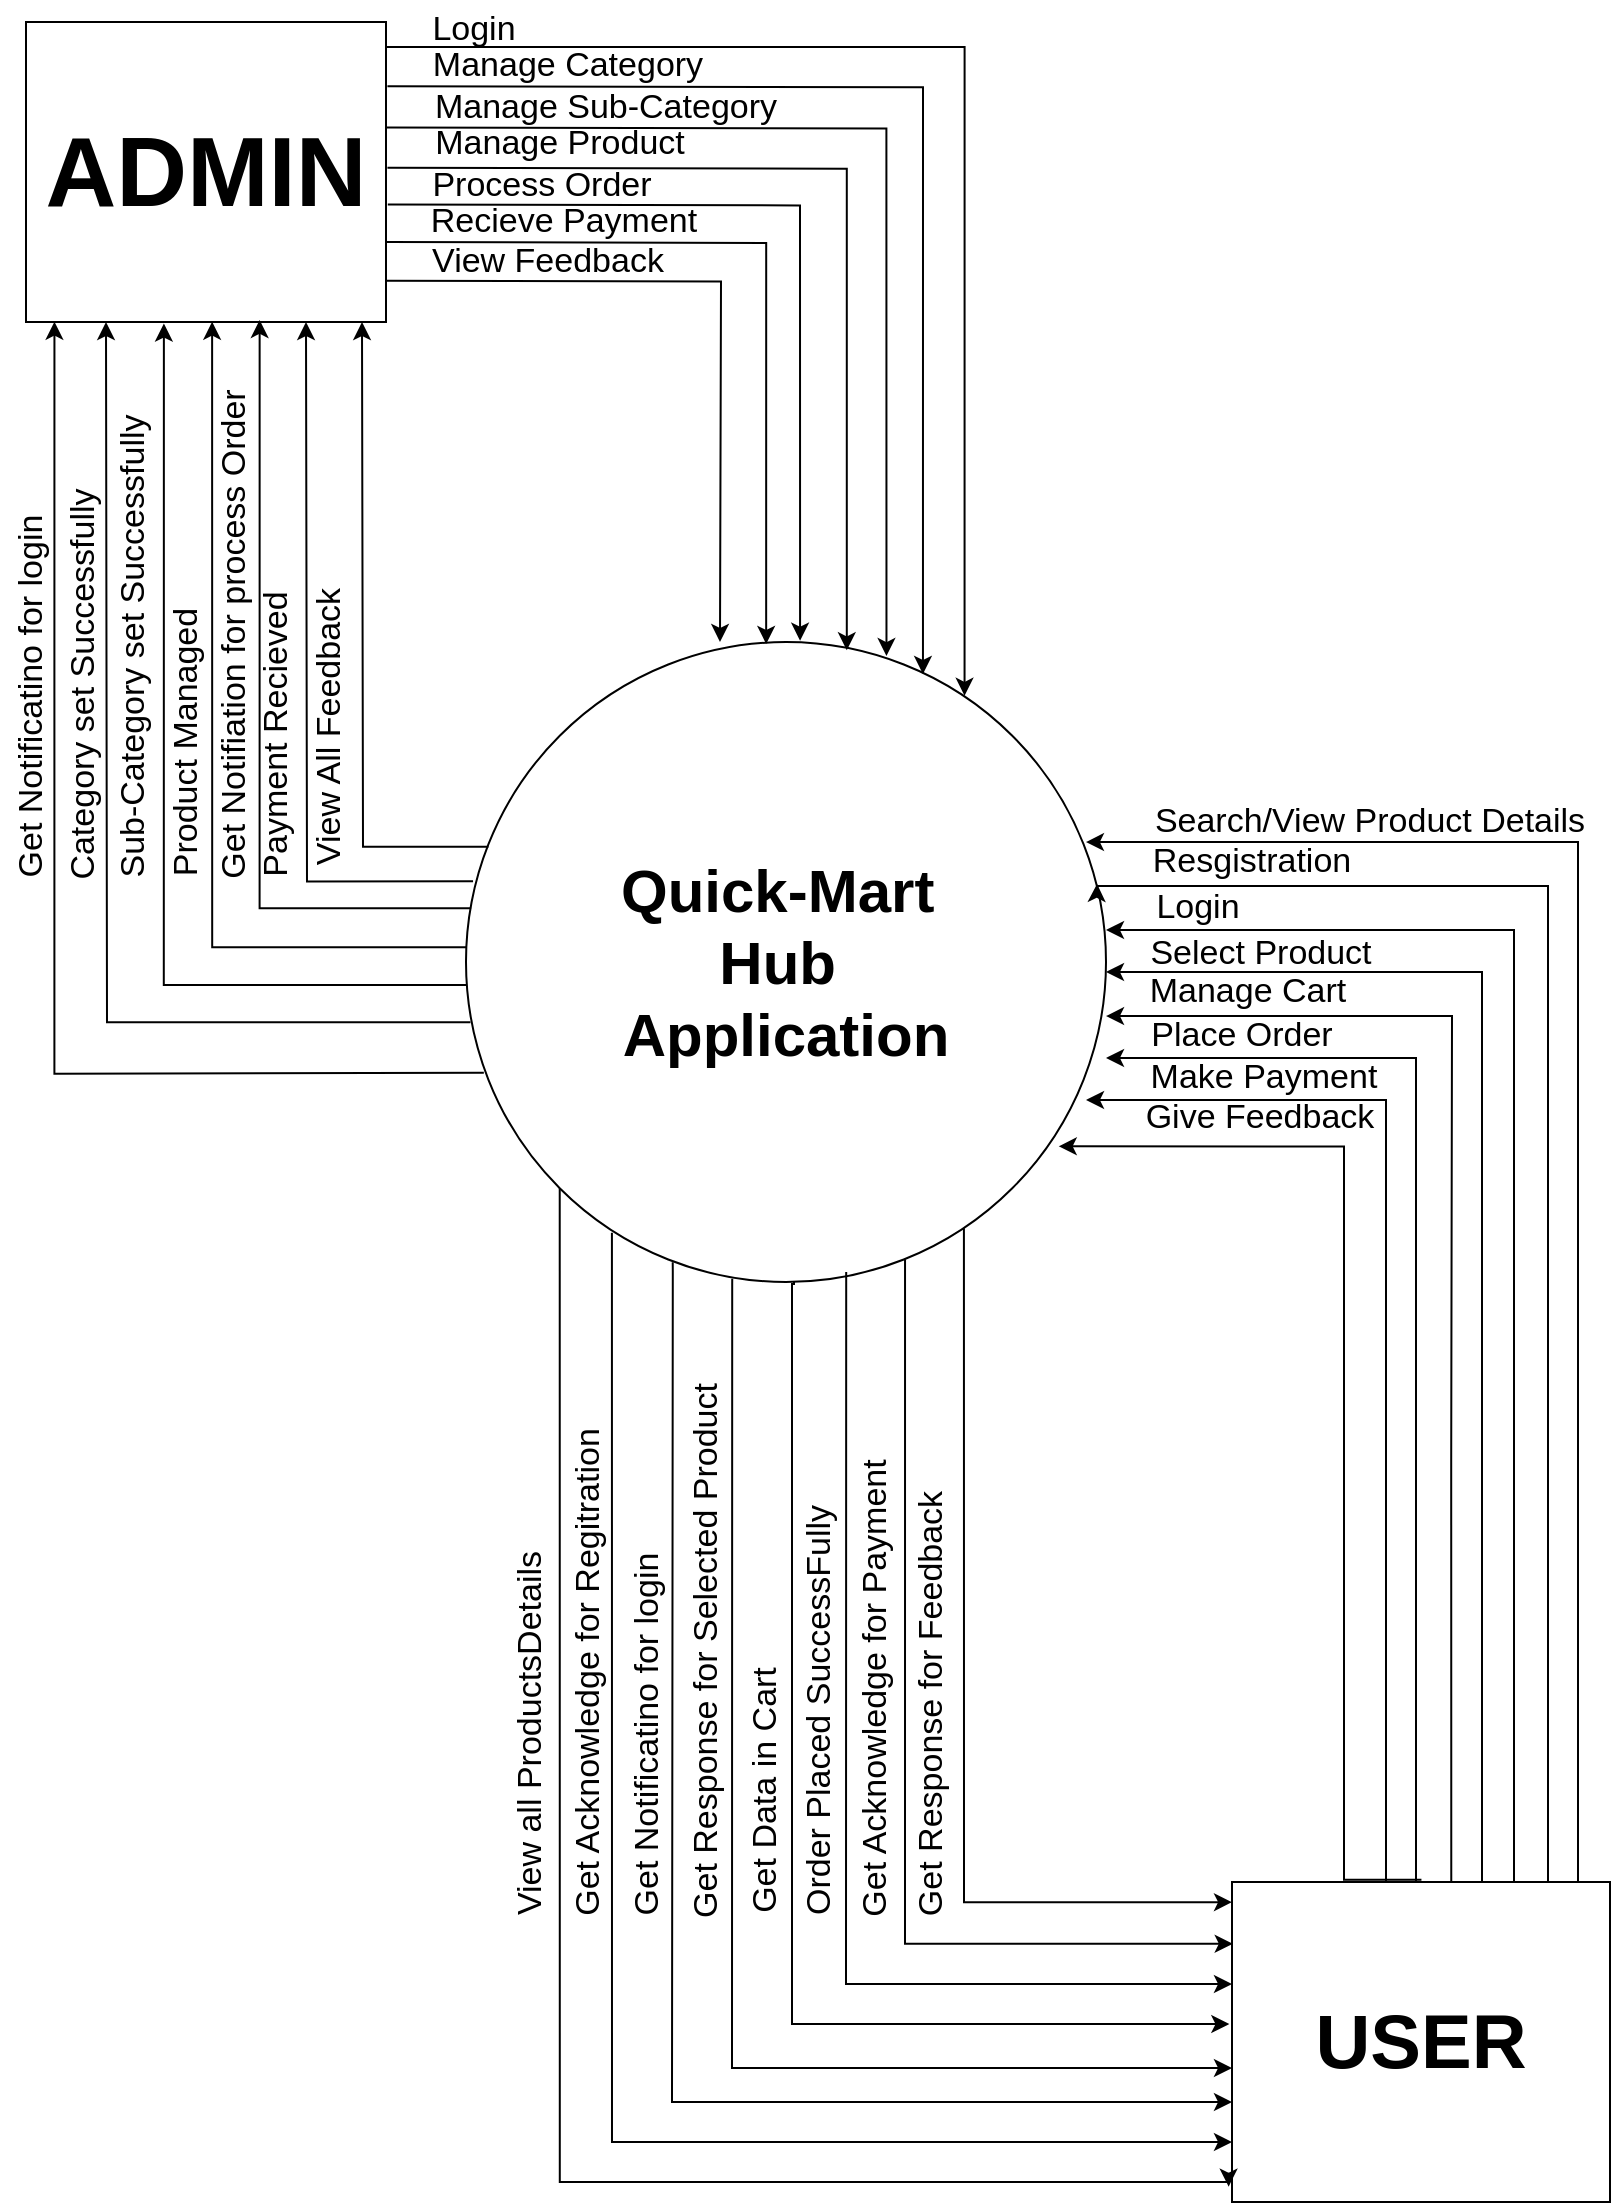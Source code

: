 <mxfile version="24.4.8" type="device" pages="3">
  <diagram id="5IcuaKwG1cWEZDDl9A19" name="Context Level - 0">
    <mxGraphModel dx="2647" dy="1703" grid="1" gridSize="10" guides="1" tooltips="1" connect="1" arrows="1" fold="1" page="1" pageScale="1" pageWidth="827" pageHeight="1169" math="0" shadow="0">
      <root>
        <mxCell id="0" />
        <mxCell id="1" parent="0" />
        <mxCell id="I_Ibe2-G3odTV8lATl83-1" value="&lt;b&gt;&lt;font style=&quot;font-size: 30px;&quot;&gt;Quick-Mart&amp;nbsp;&lt;/font&gt;&lt;/b&gt;&lt;div&gt;&lt;b&gt;&lt;font style=&quot;font-size: 30px;&quot;&gt;Hub&amp;nbsp;&lt;/font&gt;&lt;/b&gt;&lt;/div&gt;&lt;div&gt;&lt;b&gt;&lt;font style=&quot;font-size: 30px;&quot;&gt;Application&lt;/font&gt;&lt;/b&gt;&lt;/div&gt;" style="ellipse;whiteSpace=wrap;html=1;aspect=fixed;" vertex="1" parent="1">
          <mxGeometry x="244" y="352" width="320" height="320" as="geometry" />
        </mxCell>
        <mxCell id="I_Ibe2-G3odTV8lATl83-2" value="&lt;b&gt;&lt;font style=&quot;font-size: 49px;&quot;&gt;ADMIN&lt;/font&gt;&lt;/b&gt;" style="rounded=0;whiteSpace=wrap;html=1;" vertex="1" parent="1">
          <mxGeometry x="24" y="42" width="180" height="150" as="geometry" />
        </mxCell>
        <mxCell id="I_Ibe2-G3odTV8lATl83-6" value="&lt;font style=&quot;font-size: 17px;&quot;&gt;Login&lt;/font&gt;" style="text;html=1;align=center;verticalAlign=middle;whiteSpace=wrap;rounded=0;fontSize=17;" vertex="1" parent="1">
          <mxGeometry x="218" y="31" width="60" height="30" as="geometry" />
        </mxCell>
        <mxCell id="I_Ibe2-G3odTV8lATl83-7" value="&lt;span style=&quot;font-size: 17px;&quot;&gt;Manage Category&lt;/span&gt;" style="text;html=1;align=center;verticalAlign=middle;whiteSpace=wrap;rounded=0;fontSize=17;" vertex="1" parent="1">
          <mxGeometry x="210" y="49" width="170" height="30" as="geometry" />
        </mxCell>
        <mxCell id="I_Ibe2-G3odTV8lATl83-74" value="" style="endArrow=classic;html=1;rounded=0;edgeStyle=orthogonalEdgeStyle;entryX=0.002;entryY=0.193;entryDx=0;entryDy=0;entryPerimeter=0;exitX=0.686;exitY=0.965;exitDx=0;exitDy=0;exitPerimeter=0;" edge="1" parent="1" source="I_Ibe2-G3odTV8lATl83-1" target="I_Ibe2-G3odTV8lATl83-3">
          <mxGeometry width="50" height="50" relative="1" as="geometry">
            <mxPoint x="463.04" y="656.36" as="sourcePoint" />
            <mxPoint x="615" y="1004" as="targetPoint" />
            <Array as="points">
              <mxPoint x="464" y="1003" />
            </Array>
          </mxGeometry>
        </mxCell>
        <mxCell id="I_Ibe2-G3odTV8lATl83-8" value="&lt;span style=&quot;font-size: 17px;&quot;&gt;Process Order&lt;/span&gt;" style="text;html=1;align=center;verticalAlign=middle;whiteSpace=wrap;rounded=0;fontSize=17;" vertex="1" parent="1">
          <mxGeometry x="207" y="109" width="150" height="30" as="geometry" />
        </mxCell>
        <mxCell id="I_Ibe2-G3odTV8lATl83-9" value="&lt;span style=&quot;font-size: 17px;&quot;&gt;Recieve Payment&lt;/span&gt;" style="text;html=1;align=center;verticalAlign=middle;whiteSpace=wrap;rounded=0;fontSize=17;" vertex="1" parent="1">
          <mxGeometry x="208" y="127" width="170" height="30" as="geometry" />
        </mxCell>
        <mxCell id="I_Ibe2-G3odTV8lATl83-10" value="&lt;span style=&quot;font-size: 17px;&quot;&gt;View Feedb&lt;/span&gt;&lt;span style=&quot;font-size: 17px; background-color: initial;&quot;&gt;ack&lt;/span&gt;" style="text;html=1;align=center;verticalAlign=middle;whiteSpace=wrap;rounded=0;fontSize=17;" vertex="1" parent="1">
          <mxGeometry x="202" y="147" width="166" height="30" as="geometry" />
        </mxCell>
        <mxCell id="I_Ibe2-G3odTV8lATl83-11" value="&lt;span style=&quot;font-size: 17px;&quot;&gt;Manage Sub-Category&lt;/span&gt;" style="text;html=1;align=center;verticalAlign=middle;whiteSpace=wrap;rounded=0;fontSize=17;" vertex="1" parent="1">
          <mxGeometry x="219" y="70" width="190" height="30" as="geometry" />
        </mxCell>
        <mxCell id="I_Ibe2-G3odTV8lATl83-14" value="" style="endArrow=classic;html=1;rounded=0;exitX=1.004;exitY=0.054;exitDx=0;exitDy=0;exitPerimeter=0;entryX=0.714;entryY=0.05;entryDx=0;entryDy=0;entryPerimeter=0;fontStyle=1;edgeStyle=orthogonalEdgeStyle;" edge="1" parent="1" target="I_Ibe2-G3odTV8lATl83-1">
          <mxGeometry width="50" height="50" relative="1" as="geometry">
            <mxPoint x="204.72" y="74.1" as="sourcePoint" />
            <mxPoint x="472.8" y="391.68" as="targetPoint" />
          </mxGeometry>
        </mxCell>
        <mxCell id="I_Ibe2-G3odTV8lATl83-15" value="" style="endArrow=classic;html=1;rounded=0;fontStyle=1;edgeStyle=orthogonalEdgeStyle;exitX=0.999;exitY=0.171;exitDx=0;exitDy=0;exitPerimeter=0;entryX=0.657;entryY=0.022;entryDx=0;entryDy=0;entryPerimeter=0;" edge="1" parent="1" target="I_Ibe2-G3odTV8lATl83-1">
          <mxGeometry width="50" height="50" relative="1" as="geometry">
            <mxPoint x="203.82" y="94.78" as="sourcePoint" />
            <mxPoint x="454.88" y="400.32" as="targetPoint" />
          </mxGeometry>
        </mxCell>
        <mxCell id="I_Ibe2-G3odTV8lATl83-16" value="" style="endArrow=classic;html=1;rounded=0;fontStyle=1;edgeStyle=orthogonalEdgeStyle;exitX=1.004;exitY=0.277;exitDx=0;exitDy=0;exitPerimeter=0;entryX=0.595;entryY=0.013;entryDx=0;entryDy=0;entryPerimeter=0;" edge="1" parent="1" target="I_Ibe2-G3odTV8lATl83-1">
          <mxGeometry width="50" height="50" relative="1" as="geometry">
            <mxPoint x="204.72" y="114.86" as="sourcePoint" />
            <mxPoint x="434" y="391" as="targetPoint" />
          </mxGeometry>
        </mxCell>
        <mxCell id="I_Ibe2-G3odTV8lATl83-17" value="" style="endArrow=classic;html=1;rounded=0;fontStyle=1;edgeStyle=orthogonalEdgeStyle;exitX=1.005;exitY=0.428;exitDx=0;exitDy=0;exitPerimeter=0;entryX=0.522;entryY=-0.002;entryDx=0;entryDy=0;entryPerimeter=0;" edge="1" parent="1" target="I_Ibe2-G3odTV8lATl83-1">
          <mxGeometry width="50" height="50" relative="1" as="geometry">
            <mxPoint x="204.9" y="133.2" as="sourcePoint" />
            <mxPoint x="411.04" y="379" as="targetPoint" />
          </mxGeometry>
        </mxCell>
        <mxCell id="I_Ibe2-G3odTV8lATl83-18" value="" style="endArrow=classic;html=1;rounded=0;fontStyle=1;edgeStyle=orthogonalEdgeStyle;entryX=0.469;entryY=0.003;entryDx=0;entryDy=0;entryPerimeter=0;" edge="1" parent="1" target="I_Ibe2-G3odTV8lATl83-1">
          <mxGeometry width="50" height="50" relative="1" as="geometry">
            <mxPoint x="204" y="152" as="sourcePoint" />
            <mxPoint x="394" y="387" as="targetPoint" />
          </mxGeometry>
        </mxCell>
        <mxCell id="I_Ibe2-G3odTV8lATl83-19" value="" style="endArrow=classic;html=1;rounded=0;fontStyle=1;edgeStyle=orthogonalEdgeStyle;exitX=0.999;exitY=0.674;exitDx=0;exitDy=0;exitPerimeter=0;" edge="1" parent="1">
          <mxGeometry width="50" height="50" relative="1" as="geometry">
            <mxPoint x="203.82" y="171.32" as="sourcePoint" />
            <mxPoint x="371" y="352" as="targetPoint" />
          </mxGeometry>
        </mxCell>
        <mxCell id="I_Ibe2-G3odTV8lATl83-23" value="Manage Product" style="text;html=1;align=center;verticalAlign=middle;whiteSpace=wrap;rounded=0;fontSize=17;" vertex="1" parent="1">
          <mxGeometry x="196" y="88" width="190" height="30" as="geometry" />
        </mxCell>
        <mxCell id="I_Ibe2-G3odTV8lATl83-24" value="" style="endArrow=classic;html=1;rounded=0;exitX=0.999;exitY=0.083;exitDx=0;exitDy=0;exitPerimeter=0;fontStyle=1;edgeStyle=orthogonalEdgeStyle;entryX=0.779;entryY=0.084;entryDx=0;entryDy=0;entryPerimeter=0;" edge="1" parent="1" source="I_Ibe2-G3odTV8lATl83-2" target="I_Ibe2-G3odTV8lATl83-1">
          <mxGeometry width="50" height="50" relative="1" as="geometry">
            <mxPoint x="215.72" y="54.45" as="sourcePoint" />
            <mxPoint x="494" y="372" as="targetPoint" />
          </mxGeometry>
        </mxCell>
        <mxCell id="I_Ibe2-G3odTV8lATl83-31" value="" style="endArrow=classic;html=1;rounded=0;fontStyle=1;edgeStyle=orthogonalEdgeStyle;entryX=0.079;entryY=0.999;entryDx=0;entryDy=0;entryPerimeter=0;exitX=0.031;exitY=0.698;exitDx=0;exitDy=0;exitPerimeter=0;" edge="1" parent="1" target="I_Ibe2-G3odTV8lATl83-2">
          <mxGeometry width="50" height="50" relative="1" as="geometry">
            <mxPoint x="252.92" y="567.36" as="sourcePoint" />
            <mxPoint x="38.48" y="185.2" as="targetPoint" />
          </mxGeometry>
        </mxCell>
        <mxCell id="I_Ibe2-G3odTV8lATl83-33" value="" style="endArrow=classic;html=1;rounded=0;fontStyle=1;edgeStyle=orthogonalEdgeStyle;exitX=0.007;exitY=0.594;exitDx=0;exitDy=0;exitPerimeter=0;" edge="1" parent="1" source="I_Ibe2-G3odTV8lATl83-1">
          <mxGeometry width="50" height="50" relative="1" as="geometry">
            <mxPoint x="280" y="542" as="sourcePoint" />
            <mxPoint x="64" y="192" as="targetPoint" />
          </mxGeometry>
        </mxCell>
        <mxCell id="I_Ibe2-G3odTV8lATl83-34" value="" style="endArrow=classic;html=1;rounded=0;fontStyle=1;edgeStyle=orthogonalEdgeStyle;entryX=0.649;entryY=0.993;entryDx=0;entryDy=0;entryPerimeter=0;exitX=0.008;exitY=0.416;exitDx=0;exitDy=0;exitPerimeter=0;" edge="1" parent="1" source="I_Ibe2-G3odTV8lATl83-1" target="I_Ibe2-G3odTV8lATl83-2">
          <mxGeometry width="50" height="50" relative="1" as="geometry">
            <mxPoint x="355" y="484" as="sourcePoint" />
            <mxPoint x="140" y="102" as="targetPoint" />
          </mxGeometry>
        </mxCell>
        <mxCell id="I_Ibe2-G3odTV8lATl83-35" value="" style="endArrow=classic;html=1;rounded=0;fontStyle=1;edgeStyle=orthogonalEdgeStyle;exitX=0.011;exitY=0.374;exitDx=0;exitDy=0;exitPerimeter=0;" edge="1" parent="1" source="I_Ibe2-G3odTV8lATl83-1">
          <mxGeometry width="50" height="50" relative="1" as="geometry">
            <mxPoint x="244" y="472" as="sourcePoint" />
            <mxPoint x="164" y="192" as="targetPoint" />
          </mxGeometry>
        </mxCell>
        <mxCell id="I_Ibe2-G3odTV8lATl83-36" value="" style="endArrow=classic;html=1;rounded=0;fontStyle=1;edgeStyle=orthogonalEdgeStyle;exitX=0.035;exitY=0.32;exitDx=0;exitDy=0;exitPerimeter=0;" edge="1" parent="1" source="I_Ibe2-G3odTV8lATl83-1">
          <mxGeometry width="50" height="50" relative="1" as="geometry">
            <mxPoint x="407" y="454" as="sourcePoint" />
            <mxPoint x="192" y="192" as="targetPoint" />
          </mxGeometry>
        </mxCell>
        <mxCell id="I_Ibe2-G3odTV8lATl83-37" value="" style="endArrow=classic;html=1;rounded=0;fontStyle=1;edgeStyle=orthogonalEdgeStyle;entryX=0.517;entryY=0.999;entryDx=0;entryDy=0;entryPerimeter=0;exitX=0;exitY=0.477;exitDx=0;exitDy=0;exitPerimeter=0;" edge="1" parent="1" source="I_Ibe2-G3odTV8lATl83-1" target="I_Ibe2-G3odTV8lATl83-2">
          <mxGeometry width="50" height="50" relative="1" as="geometry">
            <mxPoint x="332" y="504" as="sourcePoint" />
            <mxPoint x="117" y="122" as="targetPoint" />
          </mxGeometry>
        </mxCell>
        <mxCell id="I_Ibe2-G3odTV8lATl83-38" value="" style="endArrow=classic;html=1;rounded=0;fontStyle=1;edgeStyle=orthogonalEdgeStyle;entryX=0.383;entryY=1.005;entryDx=0;entryDy=0;entryPerimeter=0;exitX=0;exitY=0.536;exitDx=0;exitDy=0;exitPerimeter=0;" edge="1" parent="1" source="I_Ibe2-G3odTV8lATl83-1" target="I_Ibe2-G3odTV8lATl83-2">
          <mxGeometry width="50" height="50" relative="1" as="geometry">
            <mxPoint x="307" y="524" as="sourcePoint" />
            <mxPoint x="92" y="142" as="targetPoint" />
          </mxGeometry>
        </mxCell>
        <mxCell id="I_Ibe2-G3odTV8lATl83-39" value="Get Notificatino for login" style="text;html=1;align=center;verticalAlign=middle;whiteSpace=wrap;rounded=0;fontSize=17;rotation=-90;" vertex="1" parent="1">
          <mxGeometry x="-66" y="364" width="186" height="30" as="geometry" />
        </mxCell>
        <mxCell id="I_Ibe2-G3odTV8lATl83-40" value="Category set Successfully" style="text;html=1;align=center;verticalAlign=middle;whiteSpace=wrap;rounded=0;fontSize=17;rotation=-90;" vertex="1" parent="1">
          <mxGeometry x="-58" y="358" width="222" height="30" as="geometry" />
        </mxCell>
        <mxCell id="I_Ibe2-G3odTV8lATl83-41" value="Sub-Category set Successfully" style="text;html=1;align=center;verticalAlign=middle;whiteSpace=wrap;rounded=0;fontSize=17;rotation=-90;" vertex="1" parent="1">
          <mxGeometry x="-48" y="339" width="252" height="30" as="geometry" />
        </mxCell>
        <mxCell id="I_Ibe2-G3odTV8lATl83-42" value="Product Managed" style="text;html=1;align=center;verticalAlign=middle;whiteSpace=wrap;rounded=0;fontSize=17;rotation=-90;" vertex="1" parent="1">
          <mxGeometry x="30.5" y="387.5" width="147" height="30" as="geometry" />
        </mxCell>
        <mxCell id="I_Ibe2-G3odTV8lATl83-43" value="Get Notifiation for process Order" style="text;html=1;align=center;verticalAlign=middle;whiteSpace=wrap;rounded=0;fontSize=17;rotation=-90;" vertex="1" parent="1">
          <mxGeometry x="-11" y="333" width="279" height="30" as="geometry" />
        </mxCell>
        <mxCell id="I_Ibe2-G3odTV8lATl83-44" value="Payment Recieved" style="text;html=1;align=center;verticalAlign=middle;whiteSpace=wrap;rounded=0;fontSize=17;rotation=-90;" vertex="1" parent="1">
          <mxGeometry x="75" y="383" width="149" height="30" as="geometry" />
        </mxCell>
        <mxCell id="I_Ibe2-G3odTV8lATl83-45" value="View All Feedb&lt;span style=&quot;background-color: initial;&quot;&gt;ack&lt;/span&gt;" style="text;html=1;align=center;verticalAlign=middle;whiteSpace=wrap;rounded=0;fontSize=17;rotation=-90;" vertex="1" parent="1">
          <mxGeometry x="100.25" y="379.25" width="151.5" height="30" as="geometry" />
        </mxCell>
        <mxCell id="I_Ibe2-G3odTV8lATl83-46" value="Resgistration" style="text;html=1;align=center;verticalAlign=middle;whiteSpace=wrap;rounded=0;fontSize=17;" vertex="1" parent="1">
          <mxGeometry x="526" y="447" width="222" height="30" as="geometry" />
        </mxCell>
        <mxCell id="I_Ibe2-G3odTV8lATl83-47" value="Search/View Product Details" style="text;html=1;align=center;verticalAlign=middle;whiteSpace=wrap;rounded=0;fontSize=17;" vertex="1" parent="1">
          <mxGeometry x="585" y="426.5" width="222" height="30" as="geometry" />
        </mxCell>
        <mxCell id="I_Ibe2-G3odTV8lATl83-48" value="Login" style="text;html=1;align=center;verticalAlign=middle;whiteSpace=wrap;rounded=0;fontSize=17;" vertex="1" parent="1">
          <mxGeometry x="588" y="476" width="44" height="17" as="geometry" />
        </mxCell>
        <mxCell id="I_Ibe2-G3odTV8lATl83-49" value="Manage Cart" style="text;html=1;align=center;verticalAlign=middle;whiteSpace=wrap;rounded=0;fontSize=17;" vertex="1" parent="1">
          <mxGeometry x="524" y="512" width="222" height="30" as="geometry" />
        </mxCell>
        <mxCell id="I_Ibe2-G3odTV8lATl83-50" value="Select Product" style="text;html=1;align=center;verticalAlign=middle;whiteSpace=wrap;rounded=0;fontSize=17;" vertex="1" parent="1">
          <mxGeometry x="583" y="499" width="117" height="18" as="geometry" />
        </mxCell>
        <mxCell id="I_Ibe2-G3odTV8lATl83-51" value="Place Order" style="text;html=1;align=center;verticalAlign=middle;whiteSpace=wrap;rounded=0;fontSize=17;" vertex="1" parent="1">
          <mxGeometry x="521" y="534" width="222" height="30" as="geometry" />
        </mxCell>
        <mxCell id="I_Ibe2-G3odTV8lATl83-52" value="Make Payment" style="text;html=1;align=center;verticalAlign=middle;whiteSpace=wrap;rounded=0;fontSize=17;" vertex="1" parent="1">
          <mxGeometry x="532" y="555" width="222" height="30" as="geometry" />
        </mxCell>
        <mxCell id="I_Ibe2-G3odTV8lATl83-53" value="Give Feedback" style="text;html=1;align=center;verticalAlign=middle;whiteSpace=wrap;rounded=0;fontSize=17;" vertex="1" parent="1">
          <mxGeometry x="576" y="584" width="130" height="12" as="geometry" />
        </mxCell>
        <mxCell id="I_Ibe2-G3odTV8lATl83-55" value="" style="endArrow=classic;html=1;rounded=0;exitX=0.985;exitY=0.004;exitDx=0;exitDy=0;exitPerimeter=0;edgeStyle=orthogonalEdgeStyle;entryX=0.126;entryY=0.167;entryDx=0;entryDy=0;entryPerimeter=0;" edge="1" parent="1" source="I_Ibe2-G3odTV8lATl83-3" target="I_Ibe2-G3odTV8lATl83-46">
          <mxGeometry width="50" height="50" relative="1" as="geometry">
            <mxPoint x="805.12" y="1003.68" as="sourcePoint" />
            <mxPoint x="560" y="452" as="targetPoint" />
            <Array as="points">
              <mxPoint x="800" y="983" />
              <mxPoint x="800" y="452" />
            </Array>
          </mxGeometry>
        </mxCell>
        <mxCell id="I_Ibe2-G3odTV8lATl83-56" value="" style="endArrow=classic;html=1;rounded=0;exitX=0.92;exitY=-0.004;exitDx=0;exitDy=0;exitPerimeter=0;edgeStyle=orthogonalEdgeStyle;entryX=0.151;entryY=0.966;entryDx=0;entryDy=0;entryPerimeter=0;" edge="1" parent="1">
          <mxGeometry width="50" height="50" relative="1" as="geometry">
            <mxPoint x="784.8" y="978.52" as="sourcePoint" />
            <mxPoint x="559.522" y="472.98" as="targetPoint" />
            <Array as="points">
              <mxPoint x="791" y="979" />
              <mxPoint x="785" y="979" />
              <mxPoint x="785" y="474" />
              <mxPoint x="560" y="474" />
            </Array>
          </mxGeometry>
        </mxCell>
        <mxCell id="I_Ibe2-G3odTV8lATl83-57" value="" style="endArrow=classic;html=1;rounded=0;edgeStyle=orthogonalEdgeStyle;" edge="1" parent="1">
          <mxGeometry width="50" height="50" relative="1" as="geometry">
            <mxPoint x="768" y="982" as="sourcePoint" />
            <mxPoint x="564" y="496" as="targetPoint" />
            <Array as="points">
              <mxPoint x="768" y="1048" />
              <mxPoint x="768" y="496" />
            </Array>
          </mxGeometry>
        </mxCell>
        <mxCell id="I_Ibe2-G3odTV8lATl83-58" value="" style="endArrow=classic;html=1;rounded=0;exitX=0.646;exitY=0;exitDx=0;exitDy=0;exitPerimeter=0;edgeStyle=orthogonalEdgeStyle;" edge="1" parent="1" source="I_Ibe2-G3odTV8lATl83-3">
          <mxGeometry width="50" height="50" relative="1" as="geometry">
            <mxPoint x="724.12" y="1111.68" as="sourcePoint" />
            <mxPoint x="564" y="560" as="targetPoint" />
            <Array as="points">
              <mxPoint x="719" y="560" />
            </Array>
          </mxGeometry>
        </mxCell>
        <mxCell id="I_Ibe2-G3odTV8lATl83-59" value="" style="endArrow=classic;html=1;rounded=0;edgeStyle=orthogonalEdgeStyle;" edge="1" parent="1">
          <mxGeometry width="50" height="50" relative="1" as="geometry">
            <mxPoint x="752" y="982" as="sourcePoint" />
            <mxPoint x="564" y="517" as="targetPoint" />
            <Array as="points">
              <mxPoint x="747" y="982" />
              <mxPoint x="752" y="982" />
              <mxPoint x="752" y="517" />
            </Array>
          </mxGeometry>
        </mxCell>
        <mxCell id="I_Ibe2-G3odTV8lATl83-60" value="" style="endArrow=classic;html=1;rounded=0;edgeStyle=orthogonalEdgeStyle;exitX=0.711;exitY=0.001;exitDx=0;exitDy=0;exitPerimeter=0;" edge="1" parent="1">
          <mxGeometry width="50" height="50" relative="1" as="geometry">
            <mxPoint x="736.64" y="981.13" as="sourcePoint" />
            <mxPoint x="564" y="539.01" as="targetPoint" />
            <Array as="points">
              <mxPoint x="737" y="761" />
              <mxPoint x="737" y="761" />
              <mxPoint x="737" y="539" />
            </Array>
          </mxGeometry>
        </mxCell>
        <mxCell id="I_Ibe2-G3odTV8lATl83-61" value="" style="endArrow=classic;html=1;rounded=0;edgeStyle=orthogonalEdgeStyle;exitX=0.581;exitY=0.001;exitDx=0;exitDy=0;exitPerimeter=0;" edge="1" parent="1" source="I_Ibe2-G3odTV8lATl83-3">
          <mxGeometry width="50" height="50" relative="1" as="geometry">
            <mxPoint x="704" y="1152" as="sourcePoint" />
            <mxPoint x="554" y="581" as="targetPoint" />
            <Array as="points">
              <mxPoint x="703" y="979" />
              <mxPoint x="704" y="979" />
              <mxPoint x="704" y="581" />
            </Array>
          </mxGeometry>
        </mxCell>
        <mxCell id="I_Ibe2-G3odTV8lATl83-64" value="" style="endArrow=classic;html=1;rounded=0;edgeStyle=orthogonalEdgeStyle;entryX=0.898;entryY=0.813;entryDx=0;entryDy=0;entryPerimeter=0;exitX=0.48;exitY=-0.007;exitDx=0;exitDy=0;exitPerimeter=0;" edge="1" parent="1">
          <mxGeometry width="50" height="50" relative="1" as="geometry">
            <mxPoint x="721.72" y="970.88" as="sourcePoint" />
            <mxPoint x="540.36" y="604.16" as="targetPoint" />
            <Array as="points">
              <mxPoint x="683" y="604" />
            </Array>
          </mxGeometry>
        </mxCell>
        <mxCell id="I_Ibe2-G3odTV8lATl83-66" value="" style="endArrow=classic;html=1;rounded=0;edgeStyle=orthogonalEdgeStyle;" edge="1" parent="1" target="I_Ibe2-G3odTV8lATl83-3">
          <mxGeometry width="50" height="50" relative="1" as="geometry">
            <mxPoint x="734" y="984" as="sourcePoint" />
            <mxPoint x="562" y="540" as="targetPoint" />
            <Array as="points">
              <mxPoint x="734" y="1092" />
              <mxPoint x="734" y="540" />
            </Array>
          </mxGeometry>
        </mxCell>
        <mxCell id="I_Ibe2-G3odTV8lATl83-3" value="&lt;span style=&quot;font-size: 38px;&quot;&gt;&lt;b&gt;USER&lt;/b&gt;&lt;/span&gt;" style="rounded=0;whiteSpace=wrap;html=1;" vertex="1" parent="1">
          <mxGeometry x="627" y="972" width="189" height="160" as="geometry" />
        </mxCell>
        <mxCell id="I_Ibe2-G3odTV8lATl83-68" value="" style="endArrow=classic;html=1;rounded=0;exitX=0;exitY=1;exitDx=0;exitDy=0;entryX=-0.009;entryY=0.952;entryDx=0;entryDy=0;edgeStyle=orthogonalEdgeStyle;entryPerimeter=0;" edge="1" parent="1" source="I_Ibe2-G3odTV8lATl83-1" target="I_Ibe2-G3odTV8lATl83-3">
          <mxGeometry width="50" height="50" relative="1" as="geometry">
            <mxPoint x="292.36" y="656.4" as="sourcePoint" />
            <mxPoint x="606.457" y="1123.28" as="targetPoint" />
            <Array as="points">
              <mxPoint x="291" y="1122" />
              <mxPoint x="625" y="1122" />
            </Array>
          </mxGeometry>
        </mxCell>
        <mxCell id="I_Ibe2-G3odTV8lATl83-69" value="" style="endArrow=classic;html=1;rounded=0;edgeStyle=orthogonalEdgeStyle;exitX=0.228;exitY=0.923;exitDx=0;exitDy=0;exitPerimeter=0;" edge="1" parent="1" source="I_Ibe2-G3odTV8lATl83-1">
          <mxGeometry width="50" height="50" relative="1" as="geometry">
            <mxPoint x="321" y="652" as="sourcePoint" />
            <mxPoint x="627" y="1102" as="targetPoint" />
            <Array as="points">
              <mxPoint x="317" y="1102" />
            </Array>
          </mxGeometry>
        </mxCell>
        <mxCell id="I_Ibe2-G3odTV8lATl83-70" value="" style="endArrow=classic;html=1;rounded=0;entryX=0.331;entryY=0.983;entryDx=0;entryDy=0;entryPerimeter=0;edgeStyle=orthogonalEdgeStyle;exitX=0.323;exitY=0.969;exitDx=0;exitDy=0;exitPerimeter=0;" edge="1" parent="1" source="I_Ibe2-G3odTV8lATl83-1">
          <mxGeometry width="50" height="50" relative="1" as="geometry">
            <mxPoint x="351" y="616" as="sourcePoint" />
            <mxPoint x="627" y="1082" as="targetPoint" />
            <Array as="points">
              <mxPoint x="347" y="667" />
              <mxPoint x="347" y="667" />
              <mxPoint x="347" y="1082" />
            </Array>
          </mxGeometry>
        </mxCell>
        <mxCell id="I_Ibe2-G3odTV8lATl83-71" value="" style="endArrow=classic;html=1;rounded=0;entryX=0.426;entryY=1.004;entryDx=0;entryDy=0;entryPerimeter=0;edgeStyle=orthogonalEdgeStyle;exitX=0.416;exitY=0.995;exitDx=0;exitDy=0;exitPerimeter=0;" edge="1" parent="1" source="I_Ibe2-G3odTV8lATl83-1">
          <mxGeometry width="50" height="50" relative="1" as="geometry">
            <mxPoint x="380" y="597" as="sourcePoint" />
            <mxPoint x="627" y="1065" as="targetPoint" />
            <Array as="points">
              <mxPoint x="377" y="673" />
              <mxPoint x="377" y="673" />
              <mxPoint x="377" y="1065" />
            </Array>
          </mxGeometry>
        </mxCell>
        <mxCell id="I_Ibe2-G3odTV8lATl83-72" value="" style="endArrow=classic;html=1;rounded=0;edgeStyle=orthogonalEdgeStyle;exitX=-0.007;exitY=0.444;exitDx=0;exitDy=0;exitPerimeter=0;entryX=-0.007;entryY=0.444;entryDx=0;entryDy=0;entryPerimeter=0;" edge="1" parent="1" target="I_Ibe2-G3odTV8lATl83-3">
          <mxGeometry width="50" height="50" relative="1" as="geometry">
            <mxPoint x="408" y="672" as="sourcePoint" />
            <mxPoint x="623" y="1043" as="targetPoint" />
            <Array as="points">
              <mxPoint x="408" y="673" />
              <mxPoint x="407" y="673" />
              <mxPoint x="407" y="1043" />
            </Array>
          </mxGeometry>
        </mxCell>
        <mxCell id="I_Ibe2-G3odTV8lATl83-73" value="" style="endArrow=classic;html=1;rounded=0;exitX=0.594;exitY=0.994;exitDx=0;exitDy=0;exitPerimeter=0;edgeStyle=orthogonalEdgeStyle;" edge="1" parent="1" source="I_Ibe2-G3odTV8lATl83-1">
          <mxGeometry width="50" height="50" relative="1" as="geometry">
            <mxPoint x="443.96" y="666.56" as="sourcePoint" />
            <mxPoint x="627" y="1023" as="targetPoint" />
            <Array as="points">
              <mxPoint x="434" y="667" />
              <mxPoint x="434" y="1023" />
            </Array>
          </mxGeometry>
        </mxCell>
        <mxCell id="I_Ibe2-G3odTV8lATl83-75" value="Get Notificatino for login" style="text;html=1;align=center;verticalAlign=middle;whiteSpace=wrap;rounded=0;fontSize=17;rotation=-90;" vertex="1" parent="1">
          <mxGeometry x="242" y="883" width="186" height="30" as="geometry" />
        </mxCell>
        <mxCell id="I_Ibe2-G3odTV8lATl83-76" value="Get Response for Selected Product" style="text;html=1;align=center;verticalAlign=middle;whiteSpace=wrap;rounded=0;fontSize=17;rotation=-90;" vertex="1" parent="1">
          <mxGeometry x="223.75" y="841.75" width="280.5" height="30" as="geometry" />
        </mxCell>
        <mxCell id="I_Ibe2-G3odTV8lATl83-77" value="Get Data in Cart" style="text;html=1;align=center;verticalAlign=middle;whiteSpace=wrap;rounded=0;fontSize=17;rotation=-90;" vertex="1" parent="1">
          <mxGeometry x="301" y="911" width="186" height="30" as="geometry" />
        </mxCell>
        <mxCell id="I_Ibe2-G3odTV8lATl83-78" value="Get Acknowledge for Payment" style="text;html=1;align=center;verticalAlign=middle;whiteSpace=wrap;rounded=0;fontSize=17;rotation=-90;" vertex="1" parent="1">
          <mxGeometry x="319" y="860" width="260" height="30" as="geometry" />
        </mxCell>
        <mxCell id="I_Ibe2-G3odTV8lATl83-79" value="Get Response for Feedback" style="text;html=1;align=center;verticalAlign=middle;whiteSpace=wrap;rounded=0;fontSize=17;rotation=-90;" vertex="1" parent="1">
          <mxGeometry x="360.5" y="868.25" width="233" height="30" as="geometry" />
        </mxCell>
        <mxCell id="I_Ibe2-G3odTV8lATl83-80" value="Get Acknowledge for Regitration" style="text;html=1;align=center;verticalAlign=middle;whiteSpace=wrap;rounded=0;fontSize=17;rotation=-90;" vertex="1" parent="1">
          <mxGeometry x="172.5" y="852.5" width="265" height="30" as="geometry" />
        </mxCell>
        <mxCell id="I_Ibe2-G3odTV8lATl83-81" value="View all ProductsDetails" style="text;html=1;align=center;verticalAlign=middle;whiteSpace=wrap;rounded=0;fontSize=17;rotation=-90;" vertex="1" parent="1">
          <mxGeometry x="183.5" y="883" width="186" height="30" as="geometry" />
        </mxCell>
        <mxCell id="I_Ibe2-G3odTV8lATl83-85" value="Order Placed SuccessFully" style="text;html=1;align=center;verticalAlign=middle;whiteSpace=wrap;rounded=0;fontSize=17;rotation=-90;" vertex="1" parent="1">
          <mxGeometry x="291" y="871" width="260" height="30" as="geometry" />
        </mxCell>
        <mxCell id="I_Ibe2-G3odTV8lATl83-87" value="" style="endArrow=classic;html=1;rounded=0;edgeStyle=orthogonalEdgeStyle;entryX=0;entryY=0.063;entryDx=0;entryDy=0;entryPerimeter=0;exitX=0.778;exitY=0.916;exitDx=0;exitDy=0;exitPerimeter=0;" edge="1" parent="1" source="I_Ibe2-G3odTV8lATl83-1" target="I_Ibe2-G3odTV8lATl83-3">
          <mxGeometry width="50" height="50" relative="1" as="geometry">
            <mxPoint x="493" y="642" as="sourcePoint" />
            <mxPoint x="657" y="983" as="targetPoint" />
            <Array as="points">
              <mxPoint x="493" y="982" />
            </Array>
          </mxGeometry>
        </mxCell>
      </root>
    </mxGraphModel>
  </diagram>
  <diagram name="AdminPanel " id="wXSx7iT4J-uyX47Ekr8w">
    <mxGraphModel dx="993" dy="639" grid="1" gridSize="10" guides="1" tooltips="1" connect="1" arrows="1" fold="1" page="1" pageScale="1" pageWidth="827" pageHeight="1169" math="0" shadow="0">
      <root>
        <mxCell id="0" />
        <mxCell id="1" parent="0" />
        <mxCell id="1_pyxvcOXQzHAlmndIaJ-1" value="&lt;font style=&quot;font-size: 33px;&quot;&gt;Admin&lt;/font&gt;&lt;div&gt;&lt;font style=&quot;font-size: 33px;&quot;&gt;&lt;br&gt;&lt;/font&gt;&lt;/div&gt;" style="shape=umlActor;verticalLabelPosition=bottom;verticalAlign=top;html=1;outlineConnect=0;" vertex="1" parent="1">
          <mxGeometry x="116" y="410" width="80" height="170" as="geometry" />
        </mxCell>
        <mxCell id="1_pyxvcOXQzHAlmndIaJ-2" value="&lt;span style=&quot;font-size: 19px;&quot;&gt;&lt;b&gt;&lt;i&gt;Login&lt;/i&gt;&lt;/b&gt;&lt;/span&gt;" style="rounded=1;whiteSpace=wrap;html=1;" vertex="1" parent="1">
          <mxGeometry x="466" y="190" width="180" height="60" as="geometry" />
        </mxCell>
        <mxCell id="1_pyxvcOXQzHAlmndIaJ-3" value="&lt;span style=&quot;font-size: 19px;&quot;&gt;&lt;b&gt;&lt;i&gt;Manage Category&lt;/i&gt;&lt;/b&gt;&lt;/span&gt;" style="rounded=1;whiteSpace=wrap;html=1;" vertex="1" parent="1">
          <mxGeometry x="466" y="270" width="180" height="60" as="geometry" />
        </mxCell>
        <mxCell id="1_pyxvcOXQzHAlmndIaJ-4" value="&lt;span style=&quot;font-size: 19px;&quot;&gt;&lt;b&gt;&lt;i&gt;Manage Sub-Category&lt;/i&gt;&lt;/b&gt;&lt;/span&gt;" style="rounded=1;whiteSpace=wrap;html=1;" vertex="1" parent="1">
          <mxGeometry x="466" y="350" width="180" height="60" as="geometry" />
        </mxCell>
        <mxCell id="1_pyxvcOXQzHAlmndIaJ-5" value="&lt;span style=&quot;font-size: 19px;&quot;&gt;&lt;b&gt;&lt;i&gt;Manage Product&lt;/i&gt;&lt;/b&gt;&lt;/span&gt;" style="rounded=1;whiteSpace=wrap;html=1;" vertex="1" parent="1">
          <mxGeometry x="466" y="430" width="180" height="60" as="geometry" />
        </mxCell>
        <mxCell id="1_pyxvcOXQzHAlmndIaJ-6" value="&lt;span style=&quot;font-size: 19px;&quot;&gt;&lt;b&gt;&lt;i&gt;Process Order&lt;/i&gt;&lt;/b&gt;&lt;/span&gt;" style="rounded=1;whiteSpace=wrap;html=1;" vertex="1" parent="1">
          <mxGeometry x="466" y="510" width="180" height="60" as="geometry" />
        </mxCell>
        <mxCell id="1_pyxvcOXQzHAlmndIaJ-7" value="&lt;span style=&quot;font-size: 19px;&quot;&gt;&lt;b&gt;&lt;i&gt;RecievePayment&lt;/i&gt;&lt;/b&gt;&lt;/span&gt;" style="rounded=1;whiteSpace=wrap;html=1;" vertex="1" parent="1">
          <mxGeometry x="466" y="595" width="180" height="60" as="geometry" />
        </mxCell>
        <mxCell id="1_pyxvcOXQzHAlmndIaJ-8" value="&lt;span style=&quot;font-size: 19px;&quot;&gt;&lt;b&gt;&lt;i&gt;Manage FeedBack&lt;/i&gt;&lt;/b&gt;&lt;/span&gt;" style="rounded=1;whiteSpace=wrap;html=1;" vertex="1" parent="1">
          <mxGeometry x="466" y="670" width="180" height="60" as="geometry" />
        </mxCell>
        <mxCell id="1_pyxvcOXQzHAlmndIaJ-13" value="" style="endArrow=classic;html=1;rounded=0;entryX=0;entryY=0.5;entryDx=0;entryDy=0;exitX=1;exitY=0.333;exitDx=0;exitDy=0;exitPerimeter=0;edgeStyle=orthogonalEdgeStyle;" edge="1" parent="1" source="1_pyxvcOXQzHAlmndIaJ-1" target="1_pyxvcOXQzHAlmndIaJ-2">
          <mxGeometry width="50" height="50" relative="1" as="geometry">
            <mxPoint x="226" y="460" as="sourcePoint" />
            <mxPoint x="276" y="410" as="targetPoint" />
          </mxGeometry>
        </mxCell>
        <mxCell id="1_pyxvcOXQzHAlmndIaJ-14" value="" style="endArrow=classic;html=1;rounded=0;entryX=0;entryY=0.5;entryDx=0;entryDy=0;exitX=1;exitY=0.333;exitDx=0;exitDy=0;exitPerimeter=0;edgeStyle=orthogonalEdgeStyle;" edge="1" parent="1" source="1_pyxvcOXQzHAlmndIaJ-1" target="1_pyxvcOXQzHAlmndIaJ-3">
          <mxGeometry width="50" height="50" relative="1" as="geometry">
            <mxPoint x="206" y="477" as="sourcePoint" />
            <mxPoint x="476" y="230" as="targetPoint" />
          </mxGeometry>
        </mxCell>
        <mxCell id="1_pyxvcOXQzHAlmndIaJ-15" value="" style="endArrow=classic;html=1;rounded=0;entryX=0;entryY=0.5;entryDx=0;entryDy=0;exitX=1;exitY=0.333;exitDx=0;exitDy=0;exitPerimeter=0;edgeStyle=orthogonalEdgeStyle;" edge="1" parent="1" source="1_pyxvcOXQzHAlmndIaJ-1" target="1_pyxvcOXQzHAlmndIaJ-4">
          <mxGeometry width="50" height="50" relative="1" as="geometry">
            <mxPoint x="206" y="477" as="sourcePoint" />
            <mxPoint x="476" y="310" as="targetPoint" />
          </mxGeometry>
        </mxCell>
        <mxCell id="1_pyxvcOXQzHAlmndIaJ-16" value="" style="endArrow=classic;html=1;rounded=0;entryX=0;entryY=0.5;entryDx=0;entryDy=0;exitX=1;exitY=0.333;exitDx=0;exitDy=0;exitPerimeter=0;edgeStyle=orthogonalEdgeStyle;" edge="1" parent="1" source="1_pyxvcOXQzHAlmndIaJ-1" target="1_pyxvcOXQzHAlmndIaJ-7">
          <mxGeometry width="50" height="50" relative="1" as="geometry">
            <mxPoint x="206" y="477" as="sourcePoint" />
            <mxPoint x="476" y="390" as="targetPoint" />
          </mxGeometry>
        </mxCell>
        <mxCell id="1_pyxvcOXQzHAlmndIaJ-17" value="" style="endArrow=classic;html=1;rounded=0;entryX=0;entryY=0.5;entryDx=0;entryDy=0;exitX=1;exitY=0.333;exitDx=0;exitDy=0;exitPerimeter=0;edgeStyle=orthogonalEdgeStyle;" edge="1" parent="1" source="1_pyxvcOXQzHAlmndIaJ-1" target="1_pyxvcOXQzHAlmndIaJ-5">
          <mxGeometry width="50" height="50" relative="1" as="geometry">
            <mxPoint x="216" y="487" as="sourcePoint" />
            <mxPoint x="486" y="400" as="targetPoint" />
          </mxGeometry>
        </mxCell>
        <mxCell id="1_pyxvcOXQzHAlmndIaJ-18" value="" style="endArrow=classic;html=1;rounded=0;entryX=0;entryY=0.5;entryDx=0;entryDy=0;exitX=1;exitY=0.333;exitDx=0;exitDy=0;exitPerimeter=0;edgeStyle=orthogonalEdgeStyle;" edge="1" parent="1" source="1_pyxvcOXQzHAlmndIaJ-1" target="1_pyxvcOXQzHAlmndIaJ-8">
          <mxGeometry width="50" height="50" relative="1" as="geometry">
            <mxPoint x="206" y="477" as="sourcePoint" />
            <mxPoint x="476" y="635" as="targetPoint" />
          </mxGeometry>
        </mxCell>
        <mxCell id="1_pyxvcOXQzHAlmndIaJ-19" value="" style="endArrow=classic;html=1;rounded=0;exitX=1;exitY=0.333;exitDx=0;exitDy=0;exitPerimeter=0;edgeStyle=orthogonalEdgeStyle;" edge="1" parent="1" source="1_pyxvcOXQzHAlmndIaJ-1">
          <mxGeometry width="50" height="50" relative="1" as="geometry">
            <mxPoint x="206" y="477" as="sourcePoint" />
            <mxPoint x="466" y="540" as="targetPoint" />
          </mxGeometry>
        </mxCell>
        <mxCell id="7OoMzPFWf1I4BSc4nPdV-1" value="&lt;b&gt;&lt;font style=&quot;font-size: 26px;&quot;&gt;Admin Side Use Case DIagram&lt;/font&gt;&lt;/b&gt;" style="text;html=1;align=center;verticalAlign=middle;whiteSpace=wrap;rounded=0;" vertex="1" parent="1">
          <mxGeometry x="196" y="50" width="450" height="30" as="geometry" />
        </mxCell>
      </root>
    </mxGraphModel>
  </diagram>
  <diagram id="SWiRIEaH5W6ziOLiqKVL" name="CustomerPanel ">
    <mxGraphModel dx="1134" dy="730" grid="1" gridSize="10" guides="1" tooltips="1" connect="1" arrows="1" fold="1" page="1" pageScale="1" pageWidth="827" pageHeight="1169" math="0" shadow="0">
      <root>
        <mxCell id="0" />
        <mxCell id="1" parent="0" />
        <mxCell id="XSL1iDuidzYPoV_wdfKq-1" value="&lt;div&gt;&lt;font style=&quot;font-size: 33px;&quot;&gt;Customer&lt;/font&gt;&lt;/div&gt;" style="shape=umlActor;verticalLabelPosition=bottom;verticalAlign=top;html=1;outlineConnect=0;" vertex="1" parent="1">
          <mxGeometry x="50" y="420" width="80" height="170" as="geometry" />
        </mxCell>
        <mxCell id="XSL1iDuidzYPoV_wdfKq-2" value="&lt;span style=&quot;font-size: 19px;&quot;&gt;&lt;b&gt;&lt;i&gt;Search/ View Products&lt;/i&gt;&lt;/b&gt;&lt;/span&gt;" style="rounded=1;whiteSpace=wrap;html=1;" vertex="1" parent="1">
          <mxGeometry x="400" y="200" width="180" height="60" as="geometry" />
        </mxCell>
        <mxCell id="XSL1iDuidzYPoV_wdfKq-3" value="&lt;span style=&quot;font-size: 19px;&quot;&gt;&lt;b&gt;&lt;i&gt;Register&lt;/i&gt;&lt;/b&gt;&lt;/span&gt;" style="rounded=1;whiteSpace=wrap;html=1;" vertex="1" parent="1">
          <mxGeometry x="400" y="280" width="180" height="60" as="geometry" />
        </mxCell>
        <mxCell id="XSL1iDuidzYPoV_wdfKq-4" value="&lt;span style=&quot;font-size: 19px;&quot;&gt;&lt;b&gt;&lt;i&gt;Login&lt;/i&gt;&lt;/b&gt;&lt;/span&gt;" style="rounded=1;whiteSpace=wrap;html=1;" vertex="1" parent="1">
          <mxGeometry x="400" y="360" width="180" height="60" as="geometry" />
        </mxCell>
        <mxCell id="XSL1iDuidzYPoV_wdfKq-5" value="&lt;span style=&quot;font-size: 19px;&quot;&gt;&lt;b&gt;&lt;i&gt;Select Products&lt;/i&gt;&lt;/b&gt;&lt;/span&gt;" style="rounded=1;whiteSpace=wrap;html=1;" vertex="1" parent="1">
          <mxGeometry x="400" y="440" width="180" height="60" as="geometry" />
        </mxCell>
        <mxCell id="XSL1iDuidzYPoV_wdfKq-6" value="&lt;span style=&quot;font-size: 19px;&quot;&gt;&lt;b&gt;&lt;i&gt;Manage Cart&lt;/i&gt;&lt;/b&gt;&lt;/span&gt;" style="rounded=1;whiteSpace=wrap;html=1;" vertex="1" parent="1">
          <mxGeometry x="400" y="520" width="180" height="60" as="geometry" />
        </mxCell>
        <mxCell id="XSL1iDuidzYPoV_wdfKq-7" value="&lt;span style=&quot;font-size: 19px;&quot;&gt;&lt;b&gt;&lt;i&gt;Place Order&lt;/i&gt;&lt;/b&gt;&lt;/span&gt;" style="rounded=1;whiteSpace=wrap;html=1;" vertex="1" parent="1">
          <mxGeometry x="400" y="605" width="180" height="60" as="geometry" />
        </mxCell>
        <mxCell id="XSL1iDuidzYPoV_wdfKq-8" value="&lt;span style=&quot;font-size: 19px;&quot;&gt;&lt;b&gt;&lt;i&gt;Make Payment&lt;/i&gt;&lt;/b&gt;&lt;/span&gt;" style="rounded=1;whiteSpace=wrap;html=1;" vertex="1" parent="1">
          <mxGeometry x="400" y="680" width="180" height="60" as="geometry" />
        </mxCell>
        <mxCell id="XSL1iDuidzYPoV_wdfKq-9" value="&lt;span style=&quot;font-size: 19px;&quot;&gt;&lt;b&gt;&lt;i&gt;Give FeedBack&lt;/i&gt;&lt;/b&gt;&lt;/span&gt;" style="rounded=1;whiteSpace=wrap;html=1;" vertex="1" parent="1">
          <mxGeometry x="400" y="762" width="180" height="60" as="geometry" />
        </mxCell>
        <mxCell id="XSL1iDuidzYPoV_wdfKq-10" value="" style="endArrow=classic;html=1;rounded=0;entryX=0;entryY=0.5;entryDx=0;entryDy=0;exitX=1;exitY=0.333;exitDx=0;exitDy=0;exitPerimeter=0;edgeStyle=orthogonalEdgeStyle;" edge="1" parent="1" source="XSL1iDuidzYPoV_wdfKq-1" target="XSL1iDuidzYPoV_wdfKq-2">
          <mxGeometry width="50" height="50" relative="1" as="geometry">
            <mxPoint x="160" y="470" as="sourcePoint" />
            <mxPoint x="210" y="420" as="targetPoint" />
          </mxGeometry>
        </mxCell>
        <mxCell id="XSL1iDuidzYPoV_wdfKq-11" value="" style="endArrow=classic;html=1;rounded=0;entryX=0;entryY=0.5;entryDx=0;entryDy=0;exitX=1;exitY=0.333;exitDx=0;exitDy=0;exitPerimeter=0;edgeStyle=orthogonalEdgeStyle;" edge="1" parent="1" source="XSL1iDuidzYPoV_wdfKq-1" target="XSL1iDuidzYPoV_wdfKq-3">
          <mxGeometry width="50" height="50" relative="1" as="geometry">
            <mxPoint x="140" y="487" as="sourcePoint" />
            <mxPoint x="410" y="240" as="targetPoint" />
          </mxGeometry>
        </mxCell>
        <mxCell id="XSL1iDuidzYPoV_wdfKq-12" value="" style="endArrow=classic;html=1;rounded=0;entryX=0;entryY=0.5;entryDx=0;entryDy=0;exitX=1;exitY=0.333;exitDx=0;exitDy=0;exitPerimeter=0;edgeStyle=orthogonalEdgeStyle;" edge="1" parent="1" source="XSL1iDuidzYPoV_wdfKq-1" target="XSL1iDuidzYPoV_wdfKq-4">
          <mxGeometry width="50" height="50" relative="1" as="geometry">
            <mxPoint x="140" y="487" as="sourcePoint" />
            <mxPoint x="410" y="320" as="targetPoint" />
          </mxGeometry>
        </mxCell>
        <mxCell id="XSL1iDuidzYPoV_wdfKq-13" value="" style="endArrow=classic;html=1;rounded=0;entryX=0;entryY=0.5;entryDx=0;entryDy=0;exitX=1;exitY=0.333;exitDx=0;exitDy=0;exitPerimeter=0;edgeStyle=orthogonalEdgeStyle;" edge="1" parent="1" source="XSL1iDuidzYPoV_wdfKq-1" target="XSL1iDuidzYPoV_wdfKq-7">
          <mxGeometry width="50" height="50" relative="1" as="geometry">
            <mxPoint x="140" y="487" as="sourcePoint" />
            <mxPoint x="410" y="400" as="targetPoint" />
          </mxGeometry>
        </mxCell>
        <mxCell id="XSL1iDuidzYPoV_wdfKq-14" value="" style="endArrow=classic;html=1;rounded=0;entryX=0;entryY=0.5;entryDx=0;entryDy=0;exitX=1;exitY=0.333;exitDx=0;exitDy=0;exitPerimeter=0;edgeStyle=orthogonalEdgeStyle;" edge="1" parent="1" source="XSL1iDuidzYPoV_wdfKq-1" target="XSL1iDuidzYPoV_wdfKq-5">
          <mxGeometry width="50" height="50" relative="1" as="geometry">
            <mxPoint x="150" y="497" as="sourcePoint" />
            <mxPoint x="420" y="410" as="targetPoint" />
          </mxGeometry>
        </mxCell>
        <mxCell id="XSL1iDuidzYPoV_wdfKq-15" value="" style="endArrow=classic;html=1;rounded=0;entryX=0;entryY=0.5;entryDx=0;entryDy=0;exitX=1;exitY=0.333;exitDx=0;exitDy=0;exitPerimeter=0;edgeStyle=orthogonalEdgeStyle;" edge="1" parent="1" source="XSL1iDuidzYPoV_wdfKq-1" target="XSL1iDuidzYPoV_wdfKq-8">
          <mxGeometry width="50" height="50" relative="1" as="geometry">
            <mxPoint x="140" y="487" as="sourcePoint" />
            <mxPoint x="410" y="645" as="targetPoint" />
          </mxGeometry>
        </mxCell>
        <mxCell id="XSL1iDuidzYPoV_wdfKq-16" value="" style="endArrow=classic;html=1;rounded=0;entryX=0;entryY=0.5;entryDx=0;entryDy=0;exitX=1;exitY=0.333;exitDx=0;exitDy=0;exitPerimeter=0;edgeStyle=orthogonalEdgeStyle;" edge="1" parent="1" source="XSL1iDuidzYPoV_wdfKq-1" target="XSL1iDuidzYPoV_wdfKq-9">
          <mxGeometry width="50" height="50" relative="1" as="geometry">
            <mxPoint x="140" y="487" as="sourcePoint" />
            <mxPoint x="410" y="720" as="targetPoint" />
          </mxGeometry>
        </mxCell>
        <mxCell id="O8CU550q-_nitcu7VRTg-1" value="&lt;b&gt;&lt;font style=&quot;font-size: 26px;&quot;&gt;Customer Side Use Case DIagram&lt;/font&gt;&lt;/b&gt;" style="text;html=1;align=center;verticalAlign=middle;whiteSpace=wrap;rounded=0;" vertex="1" parent="1">
          <mxGeometry x="196" y="50" width="450" height="30" as="geometry" />
        </mxCell>
        <mxCell id="Wr41fS7nJ98JV8blkBNk-2" value="" style="endArrow=classic;html=1;rounded=0;entryX=0;entryY=0.5;entryDx=0;entryDy=0;exitX=1;exitY=0.333;exitDx=0;exitDy=0;exitPerimeter=0;edgeStyle=orthogonalEdgeStyle;" edge="1" parent="1" source="XSL1iDuidzYPoV_wdfKq-1" target="XSL1iDuidzYPoV_wdfKq-6">
          <mxGeometry width="50" height="50" relative="1" as="geometry">
            <mxPoint x="140" y="487" as="sourcePoint" />
            <mxPoint x="410" y="480" as="targetPoint" />
          </mxGeometry>
        </mxCell>
      </root>
    </mxGraphModel>
  </diagram>
</mxfile>
